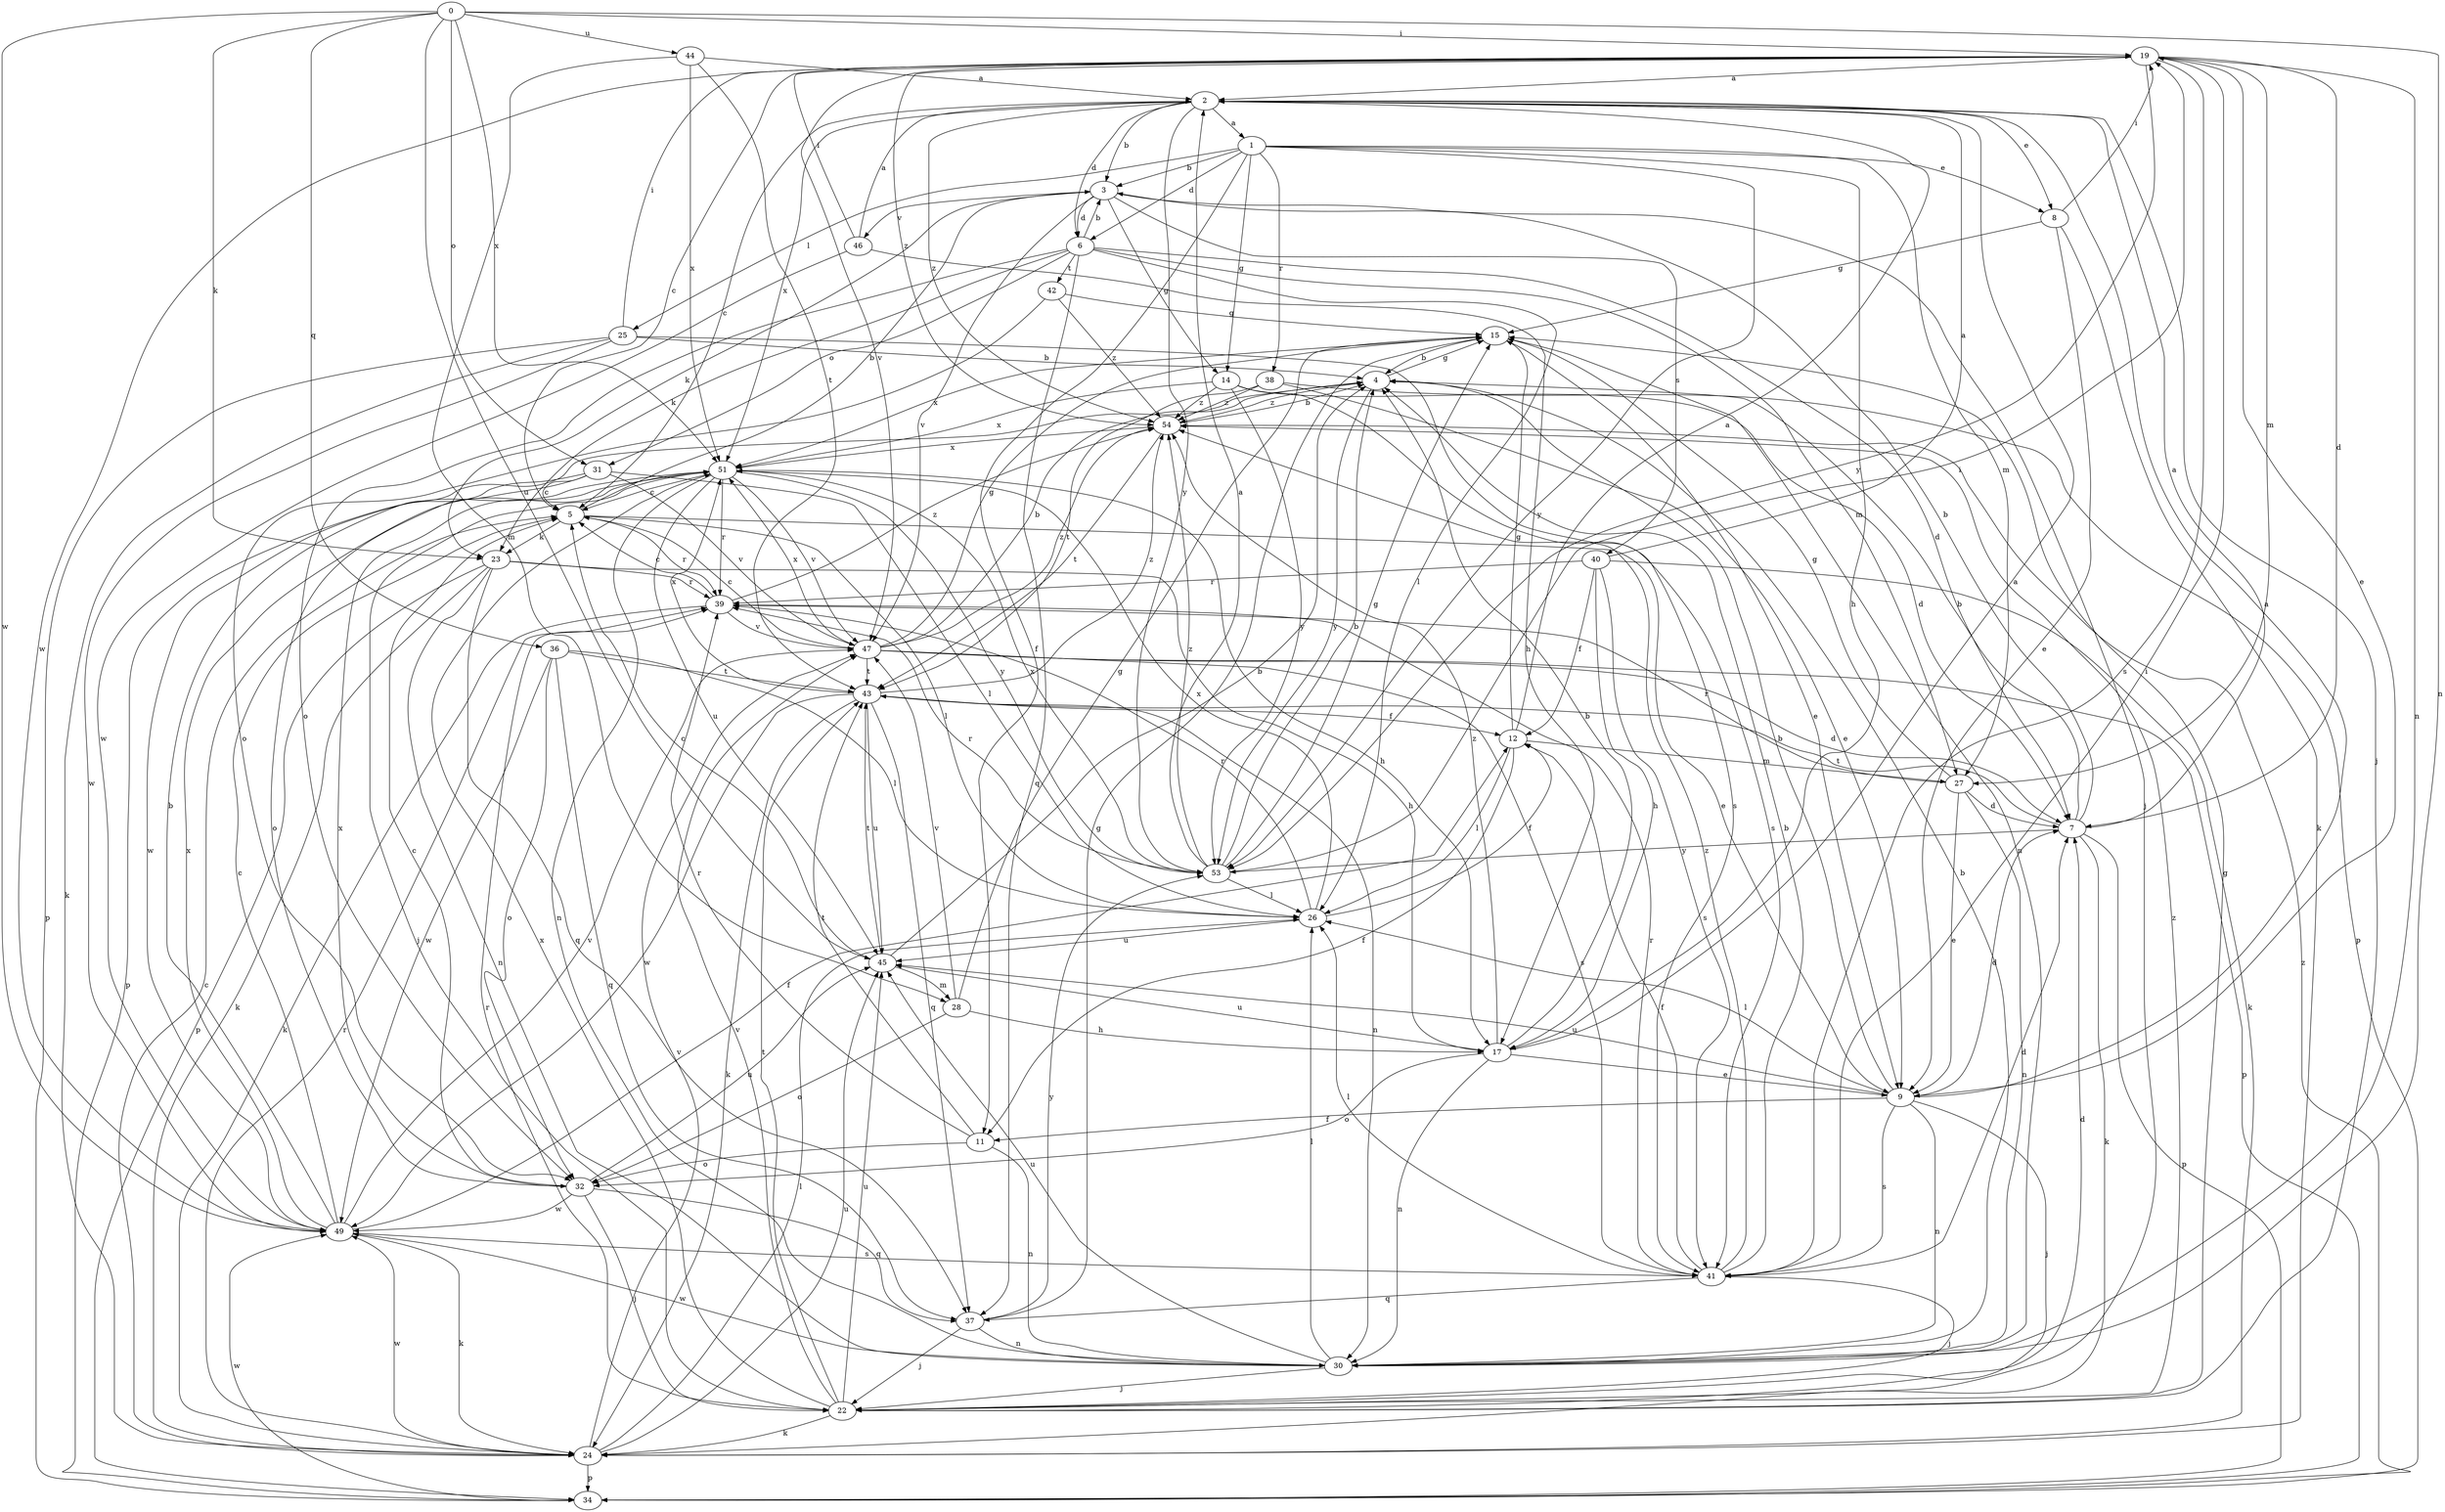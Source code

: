 strict digraph  {
0;
1;
2;
3;
4;
5;
6;
7;
8;
9;
11;
12;
14;
15;
17;
19;
22;
23;
24;
25;
26;
27;
28;
30;
31;
32;
34;
36;
37;
38;
39;
40;
41;
42;
43;
44;
45;
46;
47;
49;
51;
53;
54;
0 -> 19  [label=i];
0 -> 23  [label=k];
0 -> 30  [label=n];
0 -> 31  [label=o];
0 -> 36  [label=q];
0 -> 44  [label=u];
0 -> 45  [label=u];
0 -> 49  [label=w];
0 -> 51  [label=x];
1 -> 3  [label=b];
1 -> 6  [label=d];
1 -> 8  [label=e];
1 -> 11  [label=f];
1 -> 14  [label=g];
1 -> 17  [label=h];
1 -> 25  [label=l];
1 -> 27  [label=m];
1 -> 38  [label=r];
1 -> 53  [label=y];
2 -> 1  [label=a];
2 -> 3  [label=b];
2 -> 5  [label=c];
2 -> 6  [label=d];
2 -> 8  [label=e];
2 -> 22  [label=j];
2 -> 51  [label=x];
2 -> 53  [label=y];
2 -> 54  [label=z];
3 -> 6  [label=d];
3 -> 14  [label=g];
3 -> 22  [label=j];
3 -> 23  [label=k];
3 -> 40  [label=s];
3 -> 46  [label=v];
3 -> 47  [label=v];
4 -> 15  [label=g];
4 -> 53  [label=y];
4 -> 54  [label=z];
5 -> 3  [label=b];
5 -> 9  [label=e];
5 -> 23  [label=k];
5 -> 26  [label=l];
5 -> 39  [label=r];
6 -> 3  [label=b];
6 -> 7  [label=d];
6 -> 23  [label=k];
6 -> 26  [label=l];
6 -> 27  [label=m];
6 -> 31  [label=o];
6 -> 32  [label=o];
6 -> 37  [label=q];
6 -> 42  [label=t];
7 -> 2  [label=a];
7 -> 3  [label=b];
7 -> 4  [label=b];
7 -> 24  [label=k];
7 -> 34  [label=p];
7 -> 43  [label=t];
7 -> 53  [label=y];
8 -> 9  [label=e];
8 -> 15  [label=g];
8 -> 19  [label=i];
8 -> 24  [label=k];
9 -> 2  [label=a];
9 -> 4  [label=b];
9 -> 7  [label=d];
9 -> 11  [label=f];
9 -> 22  [label=j];
9 -> 26  [label=l];
9 -> 30  [label=n];
9 -> 41  [label=s];
9 -> 45  [label=u];
11 -> 30  [label=n];
11 -> 32  [label=o];
11 -> 39  [label=r];
11 -> 43  [label=t];
12 -> 2  [label=a];
12 -> 11  [label=f];
12 -> 15  [label=g];
12 -> 26  [label=l];
12 -> 27  [label=m];
14 -> 7  [label=d];
14 -> 41  [label=s];
14 -> 51  [label=x];
14 -> 53  [label=y];
14 -> 54  [label=z];
15 -> 4  [label=b];
15 -> 9  [label=e];
15 -> 30  [label=n];
15 -> 51  [label=x];
17 -> 2  [label=a];
17 -> 4  [label=b];
17 -> 9  [label=e];
17 -> 30  [label=n];
17 -> 32  [label=o];
17 -> 45  [label=u];
17 -> 54  [label=z];
19 -> 2  [label=a];
19 -> 5  [label=c];
19 -> 7  [label=d];
19 -> 9  [label=e];
19 -> 27  [label=m];
19 -> 30  [label=n];
19 -> 41  [label=s];
19 -> 47  [label=v];
19 -> 49  [label=w];
19 -> 53  [label=y];
19 -> 54  [label=z];
22 -> 7  [label=d];
22 -> 15  [label=g];
22 -> 24  [label=k];
22 -> 39  [label=r];
22 -> 43  [label=t];
22 -> 45  [label=u];
22 -> 47  [label=v];
22 -> 51  [label=x];
22 -> 54  [label=z];
23 -> 17  [label=h];
23 -> 24  [label=k];
23 -> 30  [label=n];
23 -> 34  [label=p];
23 -> 37  [label=q];
23 -> 39  [label=r];
24 -> 5  [label=c];
24 -> 26  [label=l];
24 -> 34  [label=p];
24 -> 39  [label=r];
24 -> 45  [label=u];
24 -> 47  [label=v];
24 -> 49  [label=w];
25 -> 4  [label=b];
25 -> 19  [label=i];
25 -> 24  [label=k];
25 -> 34  [label=p];
25 -> 41  [label=s];
25 -> 49  [label=w];
26 -> 12  [label=f];
26 -> 39  [label=r];
26 -> 45  [label=u];
26 -> 51  [label=x];
27 -> 7  [label=d];
27 -> 9  [label=e];
27 -> 15  [label=g];
27 -> 30  [label=n];
27 -> 39  [label=r];
28 -> 15  [label=g];
28 -> 17  [label=h];
28 -> 32  [label=o];
28 -> 47  [label=v];
30 -> 4  [label=b];
30 -> 22  [label=j];
30 -> 26  [label=l];
30 -> 45  [label=u];
30 -> 49  [label=w];
31 -> 5  [label=c];
31 -> 26  [label=l];
31 -> 32  [label=o];
31 -> 47  [label=v];
31 -> 49  [label=w];
32 -> 5  [label=c];
32 -> 22  [label=j];
32 -> 37  [label=q];
32 -> 45  [label=u];
32 -> 49  [label=w];
32 -> 51  [label=x];
34 -> 49  [label=w];
34 -> 54  [label=z];
36 -> 26  [label=l];
36 -> 32  [label=o];
36 -> 37  [label=q];
36 -> 43  [label=t];
36 -> 49  [label=w];
37 -> 15  [label=g];
37 -> 22  [label=j];
37 -> 30  [label=n];
37 -> 53  [label=y];
38 -> 9  [label=e];
38 -> 34  [label=p];
38 -> 43  [label=t];
38 -> 54  [label=z];
39 -> 5  [label=c];
39 -> 24  [label=k];
39 -> 47  [label=v];
39 -> 54  [label=z];
40 -> 2  [label=a];
40 -> 12  [label=f];
40 -> 17  [label=h];
40 -> 24  [label=k];
40 -> 39  [label=r];
40 -> 41  [label=s];
41 -> 4  [label=b];
41 -> 7  [label=d];
41 -> 12  [label=f];
41 -> 19  [label=i];
41 -> 22  [label=j];
41 -> 26  [label=l];
41 -> 37  [label=q];
41 -> 39  [label=r];
41 -> 54  [label=z];
42 -> 15  [label=g];
42 -> 32  [label=o];
42 -> 54  [label=z];
43 -> 12  [label=f];
43 -> 24  [label=k];
43 -> 30  [label=n];
43 -> 37  [label=q];
43 -> 45  [label=u];
43 -> 49  [label=w];
43 -> 51  [label=x];
43 -> 54  [label=z];
44 -> 2  [label=a];
44 -> 28  [label=m];
44 -> 43  [label=t];
44 -> 51  [label=x];
45 -> 4  [label=b];
45 -> 5  [label=c];
45 -> 28  [label=m];
45 -> 43  [label=t];
46 -> 2  [label=a];
46 -> 17  [label=h];
46 -> 19  [label=i];
46 -> 49  [label=w];
47 -> 4  [label=b];
47 -> 5  [label=c];
47 -> 7  [label=d];
47 -> 15  [label=g];
47 -> 34  [label=p];
47 -> 41  [label=s];
47 -> 43  [label=t];
47 -> 51  [label=x];
47 -> 54  [label=z];
49 -> 4  [label=b];
49 -> 5  [label=c];
49 -> 12  [label=f];
49 -> 24  [label=k];
49 -> 41  [label=s];
49 -> 47  [label=v];
49 -> 51  [label=x];
51 -> 5  [label=c];
51 -> 17  [label=h];
51 -> 22  [label=j];
51 -> 30  [label=n];
51 -> 34  [label=p];
51 -> 39  [label=r];
51 -> 45  [label=u];
51 -> 47  [label=v];
51 -> 53  [label=y];
53 -> 2  [label=a];
53 -> 4  [label=b];
53 -> 15  [label=g];
53 -> 19  [label=i];
53 -> 26  [label=l];
53 -> 39  [label=r];
53 -> 51  [label=x];
53 -> 54  [label=z];
54 -> 4  [label=b];
54 -> 43  [label=t];
54 -> 51  [label=x];
}
